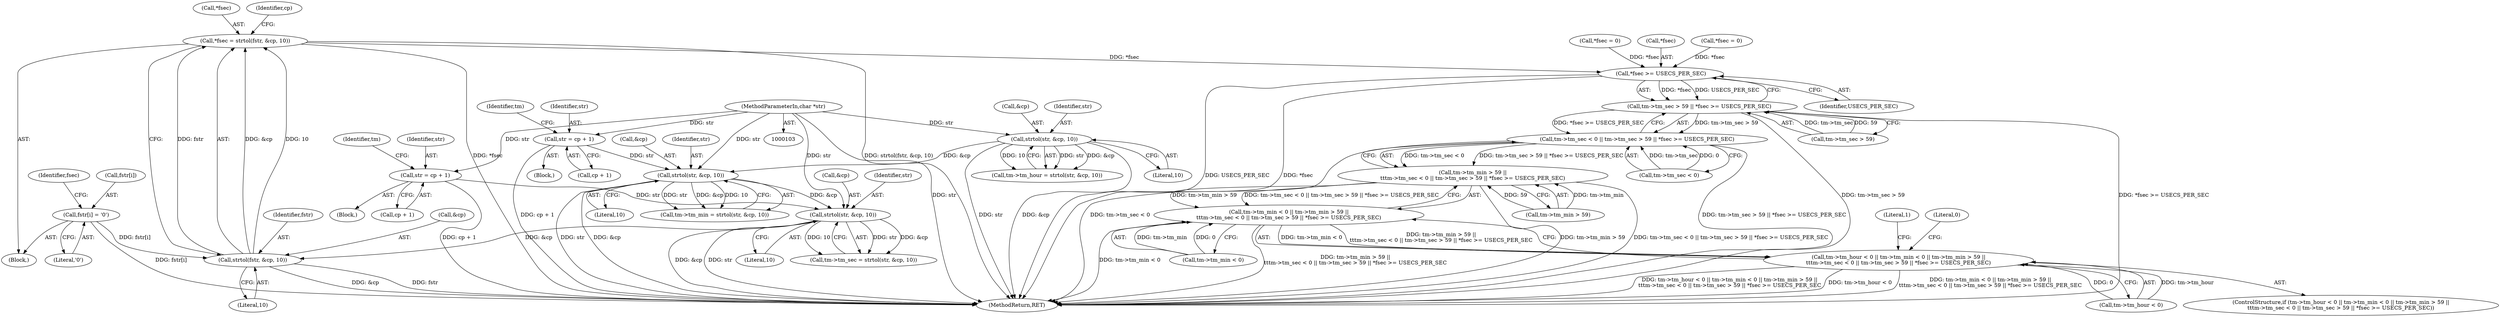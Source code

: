 digraph "0_postgres_4318daecc959886d001a6e79c6ea853e8b1dfb4b_1@pointer" {
"1000232" [label="(Call,*fsec = strtol(fstr, &cp, 10))"];
"1000235" [label="(Call,strtol(fstr, &cp, 10))"];
"1000227" [label="(Call,fstr[i] = '\0')"];
"1000180" [label="(Call,strtol(str, &cp, 10))"];
"1000171" [label="(Call,str = cp + 1)"];
"1000104" [label="(MethodParameterIn,char *str)"];
"1000140" [label="(Call,strtol(str, &cp, 10))"];
"1000131" [label="(Call,str = cp + 1)"];
"1000118" [label="(Call,strtol(str, &cp, 10))"];
"1000283" [label="(Call,*fsec >= USECS_PER_SEC)"];
"1000277" [label="(Call,tm->tm_sec > 59 || *fsec >= USECS_PER_SEC)"];
"1000271" [label="(Call,tm->tm_sec < 0 || tm->tm_sec > 59 || *fsec >= USECS_PER_SEC)"];
"1000265" [label="(Call,tm->tm_min > 59 ||\n\t\ttm->tm_sec < 0 || tm->tm_sec > 59 || *fsec >= USECS_PER_SEC)"];
"1000259" [label="(Call,tm->tm_min < 0 || tm->tm_min > 59 ||\n\t\ttm->tm_sec < 0 || tm->tm_sec > 59 || *fsec >= USECS_PER_SEC)"];
"1000253" [label="(Call,tm->tm_hour < 0 || tm->tm_min < 0 || tm->tm_min > 59 ||\n\t\ttm->tm_sec < 0 || tm->tm_sec > 59 || *fsec >= USECS_PER_SEC)"];
"1000122" [label="(Literal,10)"];
"1000236" [label="(Identifier,fstr)"];
"1000180" [label="(Call,strtol(str, &cp, 10))"];
"1000141" [label="(Identifier,str)"];
"1000142" [label="(Call,&cp)"];
"1000118" [label="(Call,strtol(str, &cp, 10))"];
"1000266" [label="(Call,tm->tm_min > 59)"];
"1000289" [label="(Literal,1)"];
"1000181" [label="(Identifier,str)"];
"1000184" [label="(Literal,10)"];
"1000176" [label="(Call,tm->tm_sec = strtol(str, &cp, 10))"];
"1000119" [label="(Identifier,str)"];
"1000231" [label="(Literal,'\0')"];
"1000136" [label="(Call,tm->tm_min = strtol(str, &cp, 10))"];
"1000133" [label="(Call,cp + 1)"];
"1000235" [label="(Call,strtol(fstr, &cp, 10))"];
"1000233" [label="(Call,*fsec)"];
"1000140" [label="(Call,strtol(str, &cp, 10))"];
"1000254" [label="(Call,tm->tm_hour < 0)"];
"1000144" [label="(Literal,10)"];
"1000131" [label="(Call,str = cp + 1)"];
"1000120" [label="(Call,&cp)"];
"1000278" [label="(Call,tm->tm_sec > 59)"];
"1000253" [label="(Call,tm->tm_hour < 0 || tm->tm_min < 0 || tm->tm_min > 59 ||\n\t\ttm->tm_sec < 0 || tm->tm_sec > 59 || *fsec >= USECS_PER_SEC)"];
"1000190" [label="(Call,*fsec = 0)"];
"1000228" [label="(Call,fstr[i])"];
"1000260" [label="(Call,tm->tm_min < 0)"];
"1000271" [label="(Call,tm->tm_sec < 0 || tm->tm_sec > 59 || *fsec >= USECS_PER_SEC)"];
"1000114" [label="(Call,tm->tm_hour = strtol(str, &cp, 10))"];
"1000243" [label="(Identifier,cp)"];
"1000171" [label="(Call,str = cp + 1)"];
"1000292" [label="(MethodReturn,RET)"];
"1000284" [label="(Call,*fsec)"];
"1000156" [label="(Call,*fsec = 0)"];
"1000200" [label="(Block,)"];
"1000182" [label="(Call,&cp)"];
"1000173" [label="(Call,cp + 1)"];
"1000104" [label="(MethodParameterIn,char *str)"];
"1000138" [label="(Identifier,tm)"];
"1000239" [label="(Literal,10)"];
"1000277" [label="(Call,tm->tm_sec > 59 || *fsec >= USECS_PER_SEC)"];
"1000265" [label="(Call,tm->tm_min > 59 ||\n\t\ttm->tm_sec < 0 || tm->tm_sec > 59 || *fsec >= USECS_PER_SEC)"];
"1000272" [label="(Call,tm->tm_sec < 0)"];
"1000170" [label="(Block,)"];
"1000178" [label="(Identifier,tm)"];
"1000234" [label="(Identifier,fsec)"];
"1000108" [label="(Block,)"];
"1000232" [label="(Call,*fsec = strtol(fstr, &cp, 10))"];
"1000286" [label="(Identifier,USECS_PER_SEC)"];
"1000283" [label="(Call,*fsec >= USECS_PER_SEC)"];
"1000237" [label="(Call,&cp)"];
"1000291" [label="(Literal,0)"];
"1000259" [label="(Call,tm->tm_min < 0 || tm->tm_min > 59 ||\n\t\ttm->tm_sec < 0 || tm->tm_sec > 59 || *fsec >= USECS_PER_SEC)"];
"1000252" [label="(ControlStructure,if (tm->tm_hour < 0 || tm->tm_min < 0 || tm->tm_min > 59 ||\n\t\ttm->tm_sec < 0 || tm->tm_sec > 59 || *fsec >= USECS_PER_SEC))"];
"1000132" [label="(Identifier,str)"];
"1000227" [label="(Call,fstr[i] = '\0')"];
"1000172" [label="(Identifier,str)"];
"1000232" -> "1000200"  [label="AST: "];
"1000232" -> "1000235"  [label="CFG: "];
"1000233" -> "1000232"  [label="AST: "];
"1000235" -> "1000232"  [label="AST: "];
"1000243" -> "1000232"  [label="CFG: "];
"1000232" -> "1000292"  [label="DDG: *fsec"];
"1000232" -> "1000292"  [label="DDG: strtol(fstr, &cp, 10)"];
"1000235" -> "1000232"  [label="DDG: fstr"];
"1000235" -> "1000232"  [label="DDG: &cp"];
"1000235" -> "1000232"  [label="DDG: 10"];
"1000232" -> "1000283"  [label="DDG: *fsec"];
"1000235" -> "1000239"  [label="CFG: "];
"1000236" -> "1000235"  [label="AST: "];
"1000237" -> "1000235"  [label="AST: "];
"1000239" -> "1000235"  [label="AST: "];
"1000235" -> "1000292"  [label="DDG: &cp"];
"1000235" -> "1000292"  [label="DDG: fstr"];
"1000227" -> "1000235"  [label="DDG: fstr[i]"];
"1000180" -> "1000235"  [label="DDG: &cp"];
"1000227" -> "1000200"  [label="AST: "];
"1000227" -> "1000231"  [label="CFG: "];
"1000228" -> "1000227"  [label="AST: "];
"1000231" -> "1000227"  [label="AST: "];
"1000234" -> "1000227"  [label="CFG: "];
"1000227" -> "1000292"  [label="DDG: fstr[i]"];
"1000180" -> "1000176"  [label="AST: "];
"1000180" -> "1000184"  [label="CFG: "];
"1000181" -> "1000180"  [label="AST: "];
"1000182" -> "1000180"  [label="AST: "];
"1000184" -> "1000180"  [label="AST: "];
"1000176" -> "1000180"  [label="CFG: "];
"1000180" -> "1000292"  [label="DDG: str"];
"1000180" -> "1000292"  [label="DDG: &cp"];
"1000180" -> "1000176"  [label="DDG: str"];
"1000180" -> "1000176"  [label="DDG: &cp"];
"1000180" -> "1000176"  [label="DDG: 10"];
"1000171" -> "1000180"  [label="DDG: str"];
"1000104" -> "1000180"  [label="DDG: str"];
"1000140" -> "1000180"  [label="DDG: &cp"];
"1000171" -> "1000170"  [label="AST: "];
"1000171" -> "1000173"  [label="CFG: "];
"1000172" -> "1000171"  [label="AST: "];
"1000173" -> "1000171"  [label="AST: "];
"1000178" -> "1000171"  [label="CFG: "];
"1000171" -> "1000292"  [label="DDG: cp + 1"];
"1000104" -> "1000171"  [label="DDG: str"];
"1000104" -> "1000103"  [label="AST: "];
"1000104" -> "1000292"  [label="DDG: str"];
"1000104" -> "1000118"  [label="DDG: str"];
"1000104" -> "1000131"  [label="DDG: str"];
"1000104" -> "1000140"  [label="DDG: str"];
"1000140" -> "1000136"  [label="AST: "];
"1000140" -> "1000144"  [label="CFG: "];
"1000141" -> "1000140"  [label="AST: "];
"1000142" -> "1000140"  [label="AST: "];
"1000144" -> "1000140"  [label="AST: "];
"1000136" -> "1000140"  [label="CFG: "];
"1000140" -> "1000292"  [label="DDG: &cp"];
"1000140" -> "1000292"  [label="DDG: str"];
"1000140" -> "1000136"  [label="DDG: str"];
"1000140" -> "1000136"  [label="DDG: &cp"];
"1000140" -> "1000136"  [label="DDG: 10"];
"1000131" -> "1000140"  [label="DDG: str"];
"1000118" -> "1000140"  [label="DDG: &cp"];
"1000131" -> "1000108"  [label="AST: "];
"1000131" -> "1000133"  [label="CFG: "];
"1000132" -> "1000131"  [label="AST: "];
"1000133" -> "1000131"  [label="AST: "];
"1000138" -> "1000131"  [label="CFG: "];
"1000131" -> "1000292"  [label="DDG: cp + 1"];
"1000118" -> "1000114"  [label="AST: "];
"1000118" -> "1000122"  [label="CFG: "];
"1000119" -> "1000118"  [label="AST: "];
"1000120" -> "1000118"  [label="AST: "];
"1000122" -> "1000118"  [label="AST: "];
"1000114" -> "1000118"  [label="CFG: "];
"1000118" -> "1000292"  [label="DDG: str"];
"1000118" -> "1000292"  [label="DDG: &cp"];
"1000118" -> "1000114"  [label="DDG: str"];
"1000118" -> "1000114"  [label="DDG: &cp"];
"1000118" -> "1000114"  [label="DDG: 10"];
"1000283" -> "1000277"  [label="AST: "];
"1000283" -> "1000286"  [label="CFG: "];
"1000284" -> "1000283"  [label="AST: "];
"1000286" -> "1000283"  [label="AST: "];
"1000277" -> "1000283"  [label="CFG: "];
"1000283" -> "1000292"  [label="DDG: USECS_PER_SEC"];
"1000283" -> "1000292"  [label="DDG: *fsec"];
"1000283" -> "1000277"  [label="DDG: *fsec"];
"1000283" -> "1000277"  [label="DDG: USECS_PER_SEC"];
"1000156" -> "1000283"  [label="DDG: *fsec"];
"1000190" -> "1000283"  [label="DDG: *fsec"];
"1000277" -> "1000271"  [label="AST: "];
"1000277" -> "1000278"  [label="CFG: "];
"1000278" -> "1000277"  [label="AST: "];
"1000271" -> "1000277"  [label="CFG: "];
"1000277" -> "1000292"  [label="DDG: tm->tm_sec > 59"];
"1000277" -> "1000292"  [label="DDG: *fsec >= USECS_PER_SEC"];
"1000277" -> "1000271"  [label="DDG: tm->tm_sec > 59"];
"1000277" -> "1000271"  [label="DDG: *fsec >= USECS_PER_SEC"];
"1000278" -> "1000277"  [label="DDG: tm->tm_sec"];
"1000278" -> "1000277"  [label="DDG: 59"];
"1000271" -> "1000265"  [label="AST: "];
"1000271" -> "1000272"  [label="CFG: "];
"1000272" -> "1000271"  [label="AST: "];
"1000265" -> "1000271"  [label="CFG: "];
"1000271" -> "1000292"  [label="DDG: tm->tm_sec > 59 || *fsec >= USECS_PER_SEC"];
"1000271" -> "1000292"  [label="DDG: tm->tm_sec < 0"];
"1000271" -> "1000265"  [label="DDG: tm->tm_sec < 0"];
"1000271" -> "1000265"  [label="DDG: tm->tm_sec > 59 || *fsec >= USECS_PER_SEC"];
"1000272" -> "1000271"  [label="DDG: tm->tm_sec"];
"1000272" -> "1000271"  [label="DDG: 0"];
"1000265" -> "1000259"  [label="AST: "];
"1000265" -> "1000266"  [label="CFG: "];
"1000266" -> "1000265"  [label="AST: "];
"1000259" -> "1000265"  [label="CFG: "];
"1000265" -> "1000292"  [label="DDG: tm->tm_min > 59"];
"1000265" -> "1000292"  [label="DDG: tm->tm_sec < 0 || tm->tm_sec > 59 || *fsec >= USECS_PER_SEC"];
"1000265" -> "1000259"  [label="DDG: tm->tm_min > 59"];
"1000265" -> "1000259"  [label="DDG: tm->tm_sec < 0 || tm->tm_sec > 59 || *fsec >= USECS_PER_SEC"];
"1000266" -> "1000265"  [label="DDG: tm->tm_min"];
"1000266" -> "1000265"  [label="DDG: 59"];
"1000259" -> "1000253"  [label="AST: "];
"1000259" -> "1000260"  [label="CFG: "];
"1000260" -> "1000259"  [label="AST: "];
"1000253" -> "1000259"  [label="CFG: "];
"1000259" -> "1000292"  [label="DDG: tm->tm_min < 0"];
"1000259" -> "1000292"  [label="DDG: tm->tm_min > 59 ||\n\t\ttm->tm_sec < 0 || tm->tm_sec > 59 || *fsec >= USECS_PER_SEC"];
"1000259" -> "1000253"  [label="DDG: tm->tm_min < 0"];
"1000259" -> "1000253"  [label="DDG: tm->tm_min > 59 ||\n\t\ttm->tm_sec < 0 || tm->tm_sec > 59 || *fsec >= USECS_PER_SEC"];
"1000260" -> "1000259"  [label="DDG: tm->tm_min"];
"1000260" -> "1000259"  [label="DDG: 0"];
"1000253" -> "1000252"  [label="AST: "];
"1000253" -> "1000254"  [label="CFG: "];
"1000254" -> "1000253"  [label="AST: "];
"1000289" -> "1000253"  [label="CFG: "];
"1000291" -> "1000253"  [label="CFG: "];
"1000253" -> "1000292"  [label="DDG: tm->tm_min < 0 || tm->tm_min > 59 ||\n\t\ttm->tm_sec < 0 || tm->tm_sec > 59 || *fsec >= USECS_PER_SEC"];
"1000253" -> "1000292"  [label="DDG: tm->tm_hour < 0 || tm->tm_min < 0 || tm->tm_min > 59 ||\n\t\ttm->tm_sec < 0 || tm->tm_sec > 59 || *fsec >= USECS_PER_SEC"];
"1000253" -> "1000292"  [label="DDG: tm->tm_hour < 0"];
"1000254" -> "1000253"  [label="DDG: tm->tm_hour"];
"1000254" -> "1000253"  [label="DDG: 0"];
}
